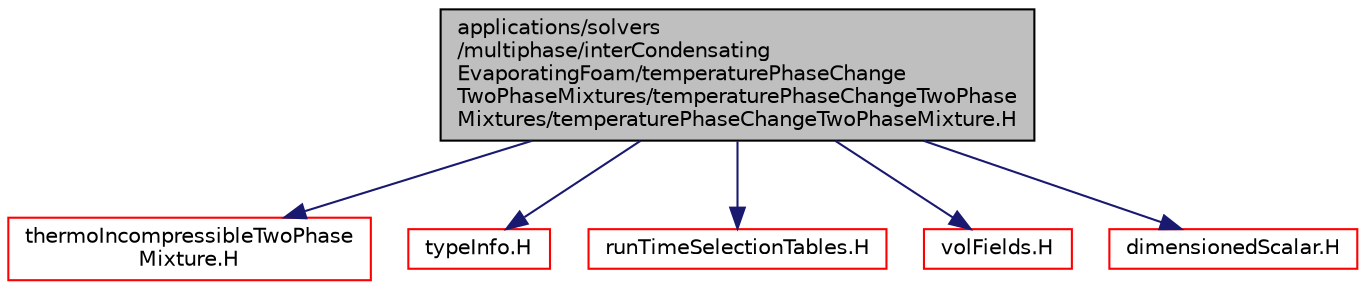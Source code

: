 digraph "applications/solvers/multiphase/interCondensatingEvaporatingFoam/temperaturePhaseChangeTwoPhaseMixtures/temperaturePhaseChangeTwoPhaseMixtures/temperaturePhaseChangeTwoPhaseMixture.H"
{
  bgcolor="transparent";
  edge [fontname="Helvetica",fontsize="10",labelfontname="Helvetica",labelfontsize="10"];
  node [fontname="Helvetica",fontsize="10",shape=record];
  Node1 [label="applications/solvers\l/multiphase/interCondensating\lEvaporatingFoam/temperaturePhaseChange\lTwoPhaseMixtures/temperaturePhaseChangeTwoPhase\lMixtures/temperaturePhaseChangeTwoPhaseMixture.H",height=0.2,width=0.4,color="black", fillcolor="grey75", style="filled" fontcolor="black"];
  Node1 -> Node2 [color="midnightblue",fontsize="10",style="solid",fontname="Helvetica"];
  Node2 [label="thermoIncompressibleTwoPhase\lMixture.H",height=0.2,width=0.4,color="red",URL="$thermoIncompressibleTwoPhaseMixture_8H.html"];
  Node1 -> Node3 [color="midnightblue",fontsize="10",style="solid",fontname="Helvetica"];
  Node3 [label="typeInfo.H",height=0.2,width=0.4,color="red",URL="$typeInfo_8H.html"];
  Node1 -> Node4 [color="midnightblue",fontsize="10",style="solid",fontname="Helvetica"];
  Node4 [label="runTimeSelectionTables.H",height=0.2,width=0.4,color="red",URL="$runTimeSelectionTables_8H.html",tooltip="Macros to ease declaration of run-time selection tables. "];
  Node1 -> Node5 [color="midnightblue",fontsize="10",style="solid",fontname="Helvetica"];
  Node5 [label="volFields.H",height=0.2,width=0.4,color="red",URL="$volFields_8H.html"];
  Node1 -> Node6 [color="midnightblue",fontsize="10",style="solid",fontname="Helvetica"];
  Node6 [label="dimensionedScalar.H",height=0.2,width=0.4,color="red",URL="$dimensionedScalar_8H.html"];
}
